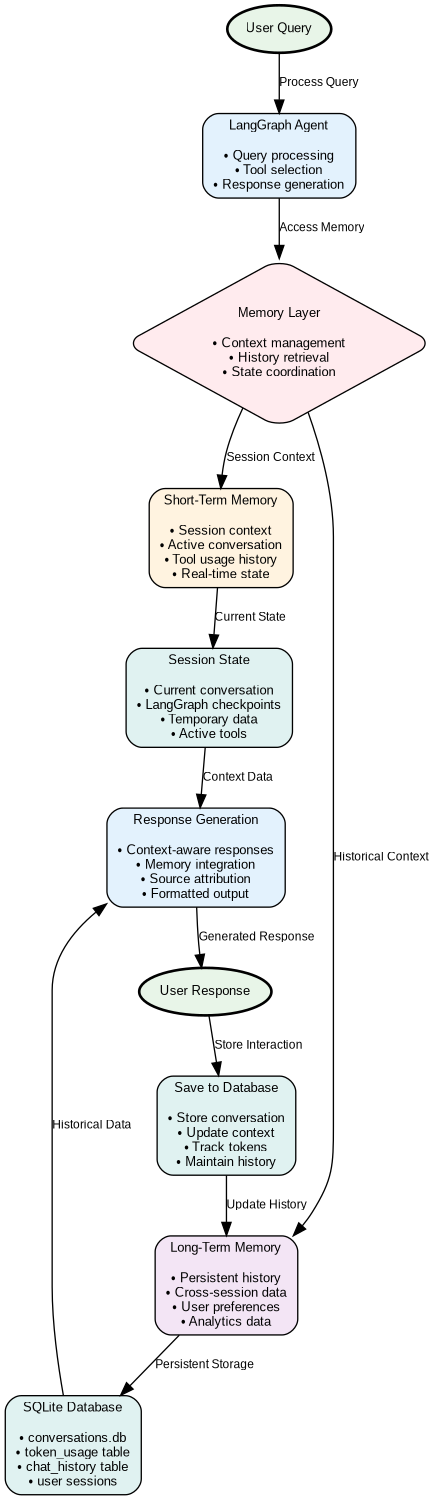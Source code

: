 // Campaign Assistant Memory Management
digraph memory_management {
	dpi=300 rankdir=TB size="12,10"
	node [fontname=Arial fontsize=10 shape=box style="rounded,filled"]
	edge [fontname=Arial fontsize=9]
	user_query [label="User Query" fillcolor="#E8F5E8" shape=ellipse style="filled,bold"]
	langgraph_agent [label="LangGraph Agent

• Query processing
• Tool selection
• Response generation" fillcolor="#E3F2FD"]
	memory_layer [label="Memory Layer

• Context management
• History retrieval
• State coordination" fillcolor="#FFEBEE" shape=diamond]
	short_term_memory [label="Short-Term Memory

• Session context
• Active conversation
• Tool usage history
• Real-time state" fillcolor="#FFF3E0"]
	long_term_memory [label="Long-Term Memory

• Persistent history
• Cross-session data
• User preferences
• Analytics data" fillcolor="#F3E5F5"]
	session_state [label="Session State

• Current conversation
• LangGraph checkpoints
• Temporary data
• Active tools" fillcolor="#E0F2F1"]
	sqlite_database [label="SQLite Database

• conversations.db
• token_usage table
• chat_history table
• user sessions" fillcolor="#E0F2F1"]
	response_generation [label="Response Generation

• Context-aware responses
• Memory integration
• Source attribution
• Formatted output" fillcolor="#E3F2FD"]
	user_response [label="User Response" fillcolor="#E8F5E8" shape=ellipse style="filled,bold"]
	save_to_database [label="Save to Database

• Store conversation
• Update context
• Track tokens
• Maintain history" fillcolor="#E0F2F1"]
	user_query -> langgraph_agent [label="Process Query"]
	langgraph_agent -> memory_layer [label="Access Memory"]
	memory_layer -> short_term_memory [label="Session Context"]
	memory_layer -> long_term_memory [label="Historical Context"]
	short_term_memory -> session_state [label="Current State"]
	long_term_memory -> sqlite_database [label="Persistent Storage"]
	session_state -> response_generation [label="Context Data"]
	sqlite_database -> response_generation [label="Historical Data"]
	response_generation -> user_response [label="Generated Response"]
	user_response -> save_to_database [label="Store Interaction"]
	save_to_database -> long_term_memory [label="Update History"]
}
